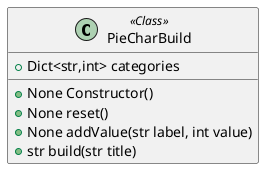 @startuml
class PieCharBuild <<Class>>
{
+ Dict<str,int> categories
+None Constructor()
+None reset()
+None addValue(str label, int value)
+str build(str title)
}
@enduml
